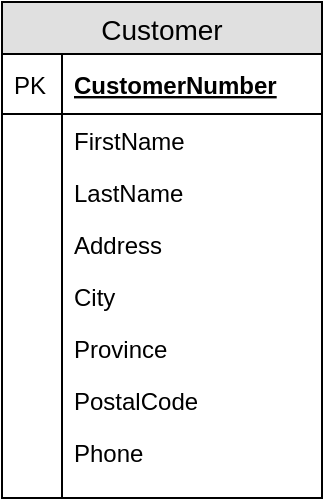 <mxfile version="12.5.6" type="device"><diagram id="T-jPWbmDQEWFzFEjKyKz" name="ESP-1-CustomersView"><mxGraphModel dx="1221" dy="660" grid="1" gridSize="10" guides="1" tooltips="1" connect="1" arrows="1" fold="1" page="1" pageScale="1" pageWidth="850" pageHeight="1100" math="0" shadow="0"><root><mxCell id="0"/><mxCell id="1" parent="0"/><mxCell id="3pI7_OEI8CSb1iqxCCvz-12" value="Customer" style="swimlane;fontStyle=0;childLayout=stackLayout;horizontal=1;startSize=26;fillColor=#e0e0e0;horizontalStack=0;resizeParent=1;resizeParentMax=0;resizeLast=0;collapsible=1;marginBottom=0;swimlaneFillColor=#ffffff;align=center;fontSize=14;" vertex="1" parent="1"><mxGeometry x="40" y="50" width="160" height="248" as="geometry"/></mxCell><mxCell id="3pI7_OEI8CSb1iqxCCvz-13" value="CustomerNumber" style="shape=partialRectangle;top=0;left=0;right=0;bottom=1;align=left;verticalAlign=middle;fillColor=none;spacingLeft=34;spacingRight=4;overflow=hidden;rotatable=0;points=[[0,0.5],[1,0.5]];portConstraint=eastwest;dropTarget=0;fontStyle=5;fontSize=12;" vertex="1" parent="3pI7_OEI8CSb1iqxCCvz-12"><mxGeometry y="26" width="160" height="30" as="geometry"/></mxCell><mxCell id="3pI7_OEI8CSb1iqxCCvz-14" value="PK" style="shape=partialRectangle;top=0;left=0;bottom=0;fillColor=none;align=left;verticalAlign=middle;spacingLeft=4;spacingRight=4;overflow=hidden;rotatable=0;points=[];portConstraint=eastwest;part=1;fontSize=12;" vertex="1" connectable="0" parent="3pI7_OEI8CSb1iqxCCvz-13"><mxGeometry width="30" height="30" as="geometry"/></mxCell><mxCell id="3pI7_OEI8CSb1iqxCCvz-15" value="FirstName" style="shape=partialRectangle;top=0;left=0;right=0;bottom=0;align=left;verticalAlign=top;fillColor=none;spacingLeft=34;spacingRight=4;overflow=hidden;rotatable=0;points=[[0,0.5],[1,0.5]];portConstraint=eastwest;dropTarget=0;fontSize=12;" vertex="1" parent="3pI7_OEI8CSb1iqxCCvz-12"><mxGeometry y="56" width="160" height="26" as="geometry"/></mxCell><mxCell id="3pI7_OEI8CSb1iqxCCvz-16" value="" style="shape=partialRectangle;top=0;left=0;bottom=0;fillColor=none;align=left;verticalAlign=top;spacingLeft=4;spacingRight=4;overflow=hidden;rotatable=0;points=[];portConstraint=eastwest;part=1;fontSize=12;" vertex="1" connectable="0" parent="3pI7_OEI8CSb1iqxCCvz-15"><mxGeometry width="30" height="26" as="geometry"/></mxCell><mxCell id="3pI7_OEI8CSb1iqxCCvz-17" value="LastName" style="shape=partialRectangle;top=0;left=0;right=0;bottom=0;align=left;verticalAlign=top;fillColor=none;spacingLeft=34;spacingRight=4;overflow=hidden;rotatable=0;points=[[0,0.5],[1,0.5]];portConstraint=eastwest;dropTarget=0;fontSize=12;" vertex="1" parent="3pI7_OEI8CSb1iqxCCvz-12"><mxGeometry y="82" width="160" height="26" as="geometry"/></mxCell><mxCell id="3pI7_OEI8CSb1iqxCCvz-18" value="" style="shape=partialRectangle;top=0;left=0;bottom=0;fillColor=none;align=left;verticalAlign=top;spacingLeft=4;spacingRight=4;overflow=hidden;rotatable=0;points=[];portConstraint=eastwest;part=1;fontSize=12;" vertex="1" connectable="0" parent="3pI7_OEI8CSb1iqxCCvz-17"><mxGeometry width="30" height="26" as="geometry"/></mxCell><mxCell id="3pI7_OEI8CSb1iqxCCvz-19" value="Address" style="shape=partialRectangle;top=0;left=0;right=0;bottom=0;align=left;verticalAlign=top;fillColor=none;spacingLeft=34;spacingRight=4;overflow=hidden;rotatable=0;points=[[0,0.5],[1,0.5]];portConstraint=eastwest;dropTarget=0;fontSize=12;" vertex="1" parent="3pI7_OEI8CSb1iqxCCvz-12"><mxGeometry y="108" width="160" height="26" as="geometry"/></mxCell><mxCell id="3pI7_OEI8CSb1iqxCCvz-20" value="" style="shape=partialRectangle;top=0;left=0;bottom=0;fillColor=none;align=left;verticalAlign=top;spacingLeft=4;spacingRight=4;overflow=hidden;rotatable=0;points=[];portConstraint=eastwest;part=1;fontSize=12;" vertex="1" connectable="0" parent="3pI7_OEI8CSb1iqxCCvz-19"><mxGeometry width="30" height="26" as="geometry"/></mxCell><mxCell id="3pI7_OEI8CSb1iqxCCvz-23" value="City&#10;" style="shape=partialRectangle;top=0;left=0;right=0;bottom=0;align=left;verticalAlign=top;fillColor=none;spacingLeft=34;spacingRight=4;overflow=hidden;rotatable=0;points=[[0,0.5],[1,0.5]];portConstraint=eastwest;dropTarget=0;fontSize=12;" vertex="1" parent="3pI7_OEI8CSb1iqxCCvz-12"><mxGeometry y="134" width="160" height="26" as="geometry"/></mxCell><mxCell id="3pI7_OEI8CSb1iqxCCvz-24" value="" style="shape=partialRectangle;top=0;left=0;bottom=0;fillColor=none;align=left;verticalAlign=top;spacingLeft=4;spacingRight=4;overflow=hidden;rotatable=0;points=[];portConstraint=eastwest;part=1;fontSize=12;" vertex="1" connectable="0" parent="3pI7_OEI8CSb1iqxCCvz-23"><mxGeometry width="30" height="26" as="geometry"/></mxCell><mxCell id="3pI7_OEI8CSb1iqxCCvz-25" value="Province&#10;" style="shape=partialRectangle;top=0;left=0;right=0;bottom=0;align=left;verticalAlign=top;fillColor=none;spacingLeft=34;spacingRight=4;overflow=hidden;rotatable=0;points=[[0,0.5],[1,0.5]];portConstraint=eastwest;dropTarget=0;fontSize=12;" vertex="1" parent="3pI7_OEI8CSb1iqxCCvz-12"><mxGeometry y="160" width="160" height="26" as="geometry"/></mxCell><mxCell id="3pI7_OEI8CSb1iqxCCvz-26" value="" style="shape=partialRectangle;top=0;left=0;bottom=0;fillColor=none;align=left;verticalAlign=top;spacingLeft=4;spacingRight=4;overflow=hidden;rotatable=0;points=[];portConstraint=eastwest;part=1;fontSize=12;" vertex="1" connectable="0" parent="3pI7_OEI8CSb1iqxCCvz-25"><mxGeometry width="30" height="26" as="geometry"/></mxCell><mxCell id="3pI7_OEI8CSb1iqxCCvz-27" value="PostalCode" style="shape=partialRectangle;top=0;left=0;right=0;bottom=0;align=left;verticalAlign=top;fillColor=none;spacingLeft=34;spacingRight=4;overflow=hidden;rotatable=0;points=[[0,0.5],[1,0.5]];portConstraint=eastwest;dropTarget=0;fontSize=12;" vertex="1" parent="3pI7_OEI8CSb1iqxCCvz-12"><mxGeometry y="186" width="160" height="26" as="geometry"/></mxCell><mxCell id="3pI7_OEI8CSb1iqxCCvz-28" value="" style="shape=partialRectangle;top=0;left=0;bottom=0;fillColor=none;align=left;verticalAlign=top;spacingLeft=4;spacingRight=4;overflow=hidden;rotatable=0;points=[];portConstraint=eastwest;part=1;fontSize=12;" vertex="1" connectable="0" parent="3pI7_OEI8CSb1iqxCCvz-27"><mxGeometry width="30" height="26" as="geometry"/></mxCell><mxCell id="3pI7_OEI8CSb1iqxCCvz-29" value="Phone" style="shape=partialRectangle;top=0;left=0;right=0;bottom=0;align=left;verticalAlign=top;fillColor=none;spacingLeft=34;spacingRight=4;overflow=hidden;rotatable=0;points=[[0,0.5],[1,0.5]];portConstraint=eastwest;dropTarget=0;fontSize=12;" vertex="1" parent="3pI7_OEI8CSb1iqxCCvz-12"><mxGeometry y="212" width="160" height="26" as="geometry"/></mxCell><mxCell id="3pI7_OEI8CSb1iqxCCvz-30" value="" style="shape=partialRectangle;top=0;left=0;bottom=0;fillColor=none;align=left;verticalAlign=top;spacingLeft=4;spacingRight=4;overflow=hidden;rotatable=0;points=[];portConstraint=eastwest;part=1;fontSize=12;" vertex="1" connectable="0" parent="3pI7_OEI8CSb1iqxCCvz-29"><mxGeometry width="30" height="26" as="geometry"/></mxCell><mxCell id="3pI7_OEI8CSb1iqxCCvz-21" value="" style="shape=partialRectangle;top=0;left=0;right=0;bottom=0;align=left;verticalAlign=top;fillColor=none;spacingLeft=34;spacingRight=4;overflow=hidden;rotatable=0;points=[[0,0.5],[1,0.5]];portConstraint=eastwest;dropTarget=0;fontSize=12;" vertex="1" parent="3pI7_OEI8CSb1iqxCCvz-12"><mxGeometry y="238" width="160" height="10" as="geometry"/></mxCell><mxCell id="3pI7_OEI8CSb1iqxCCvz-22" value="" style="shape=partialRectangle;top=0;left=0;bottom=0;fillColor=none;align=left;verticalAlign=top;spacingLeft=4;spacingRight=4;overflow=hidden;rotatable=0;points=[];portConstraint=eastwest;part=1;fontSize=12;" vertex="1" connectable="0" parent="3pI7_OEI8CSb1iqxCCvz-21"><mxGeometry width="30" height="10" as="geometry"/></mxCell></root></mxGraphModel></diagram></mxfile>